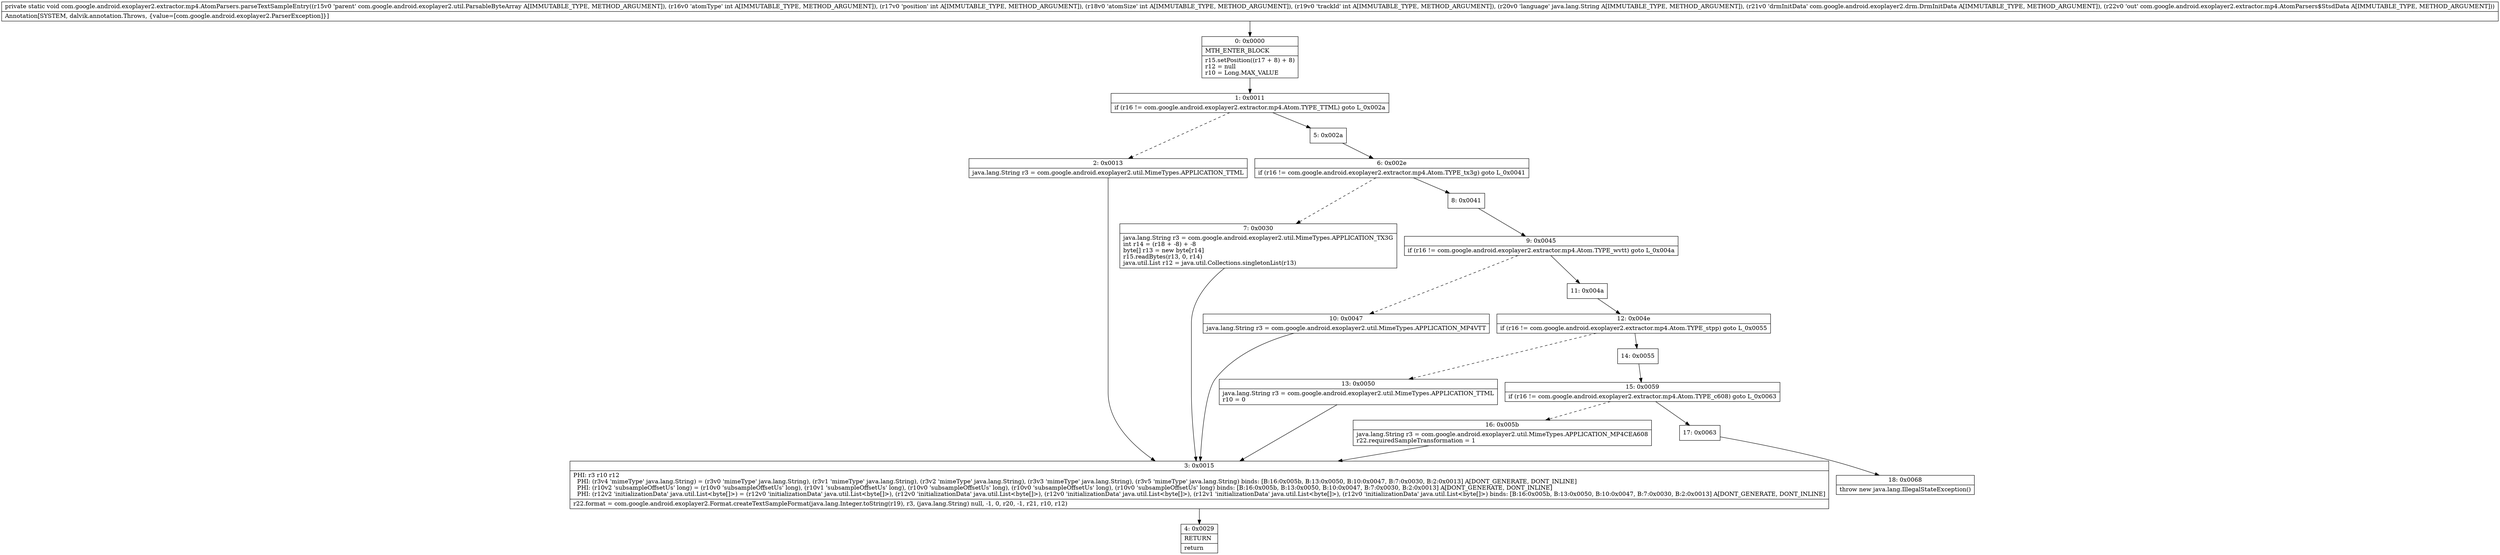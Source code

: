 digraph "CFG forcom.google.android.exoplayer2.extractor.mp4.AtomParsers.parseTextSampleEntry(Lcom\/google\/android\/exoplayer2\/util\/ParsableByteArray;IIIILjava\/lang\/String;Lcom\/google\/android\/exoplayer2\/drm\/DrmInitData;Lcom\/google\/android\/exoplayer2\/extractor\/mp4\/AtomParsers$StsdData;)V" {
Node_0 [shape=record,label="{0\:\ 0x0000|MTH_ENTER_BLOCK\l|r15.setPosition((r17 + 8) + 8)\lr12 = null\lr10 = Long.MAX_VALUE\l}"];
Node_1 [shape=record,label="{1\:\ 0x0011|if (r16 != com.google.android.exoplayer2.extractor.mp4.Atom.TYPE_TTML) goto L_0x002a\l}"];
Node_2 [shape=record,label="{2\:\ 0x0013|java.lang.String r3 = com.google.android.exoplayer2.util.MimeTypes.APPLICATION_TTML\l}"];
Node_3 [shape=record,label="{3\:\ 0x0015|PHI: r3 r10 r12 \l  PHI: (r3v4 'mimeType' java.lang.String) = (r3v0 'mimeType' java.lang.String), (r3v1 'mimeType' java.lang.String), (r3v2 'mimeType' java.lang.String), (r3v3 'mimeType' java.lang.String), (r3v5 'mimeType' java.lang.String) binds: [B:16:0x005b, B:13:0x0050, B:10:0x0047, B:7:0x0030, B:2:0x0013] A[DONT_GENERATE, DONT_INLINE]\l  PHI: (r10v2 'subsampleOffsetUs' long) = (r10v0 'subsampleOffsetUs' long), (r10v1 'subsampleOffsetUs' long), (r10v0 'subsampleOffsetUs' long), (r10v0 'subsampleOffsetUs' long), (r10v0 'subsampleOffsetUs' long) binds: [B:16:0x005b, B:13:0x0050, B:10:0x0047, B:7:0x0030, B:2:0x0013] A[DONT_GENERATE, DONT_INLINE]\l  PHI: (r12v2 'initializationData' java.util.List\<byte[]\>) = (r12v0 'initializationData' java.util.List\<byte[]\>), (r12v0 'initializationData' java.util.List\<byte[]\>), (r12v0 'initializationData' java.util.List\<byte[]\>), (r12v1 'initializationData' java.util.List\<byte[]\>), (r12v0 'initializationData' java.util.List\<byte[]\>) binds: [B:16:0x005b, B:13:0x0050, B:10:0x0047, B:7:0x0030, B:2:0x0013] A[DONT_GENERATE, DONT_INLINE]\l|r22.format = com.google.android.exoplayer2.Format.createTextSampleFormat(java.lang.Integer.toString(r19), r3, (java.lang.String) null, \-1, 0, r20, \-1, r21, r10, r12)\l}"];
Node_4 [shape=record,label="{4\:\ 0x0029|RETURN\l|return\l}"];
Node_5 [shape=record,label="{5\:\ 0x002a}"];
Node_6 [shape=record,label="{6\:\ 0x002e|if (r16 != com.google.android.exoplayer2.extractor.mp4.Atom.TYPE_tx3g) goto L_0x0041\l}"];
Node_7 [shape=record,label="{7\:\ 0x0030|java.lang.String r3 = com.google.android.exoplayer2.util.MimeTypes.APPLICATION_TX3G\lint r14 = (r18 + \-8) + \-8\lbyte[] r13 = new byte[r14]\lr15.readBytes(r13, 0, r14)\ljava.util.List r12 = java.util.Collections.singletonList(r13)\l}"];
Node_8 [shape=record,label="{8\:\ 0x0041}"];
Node_9 [shape=record,label="{9\:\ 0x0045|if (r16 != com.google.android.exoplayer2.extractor.mp4.Atom.TYPE_wvtt) goto L_0x004a\l}"];
Node_10 [shape=record,label="{10\:\ 0x0047|java.lang.String r3 = com.google.android.exoplayer2.util.MimeTypes.APPLICATION_MP4VTT\l}"];
Node_11 [shape=record,label="{11\:\ 0x004a}"];
Node_12 [shape=record,label="{12\:\ 0x004e|if (r16 != com.google.android.exoplayer2.extractor.mp4.Atom.TYPE_stpp) goto L_0x0055\l}"];
Node_13 [shape=record,label="{13\:\ 0x0050|java.lang.String r3 = com.google.android.exoplayer2.util.MimeTypes.APPLICATION_TTML\lr10 = 0\l}"];
Node_14 [shape=record,label="{14\:\ 0x0055}"];
Node_15 [shape=record,label="{15\:\ 0x0059|if (r16 != com.google.android.exoplayer2.extractor.mp4.Atom.TYPE_c608) goto L_0x0063\l}"];
Node_16 [shape=record,label="{16\:\ 0x005b|java.lang.String r3 = com.google.android.exoplayer2.util.MimeTypes.APPLICATION_MP4CEA608\lr22.requiredSampleTransformation = 1\l}"];
Node_17 [shape=record,label="{17\:\ 0x0063}"];
Node_18 [shape=record,label="{18\:\ 0x0068|throw new java.lang.IllegalStateException()\l}"];
MethodNode[shape=record,label="{private static void com.google.android.exoplayer2.extractor.mp4.AtomParsers.parseTextSampleEntry((r15v0 'parent' com.google.android.exoplayer2.util.ParsableByteArray A[IMMUTABLE_TYPE, METHOD_ARGUMENT]), (r16v0 'atomType' int A[IMMUTABLE_TYPE, METHOD_ARGUMENT]), (r17v0 'position' int A[IMMUTABLE_TYPE, METHOD_ARGUMENT]), (r18v0 'atomSize' int A[IMMUTABLE_TYPE, METHOD_ARGUMENT]), (r19v0 'trackId' int A[IMMUTABLE_TYPE, METHOD_ARGUMENT]), (r20v0 'language' java.lang.String A[IMMUTABLE_TYPE, METHOD_ARGUMENT]), (r21v0 'drmInitData' com.google.android.exoplayer2.drm.DrmInitData A[IMMUTABLE_TYPE, METHOD_ARGUMENT]), (r22v0 'out' com.google.android.exoplayer2.extractor.mp4.AtomParsers$StsdData A[IMMUTABLE_TYPE, METHOD_ARGUMENT]))  | Annotation[SYSTEM, dalvik.annotation.Throws, \{value=[com.google.android.exoplayer2.ParserException]\}]\l}"];
MethodNode -> Node_0;
Node_0 -> Node_1;
Node_1 -> Node_2[style=dashed];
Node_1 -> Node_5;
Node_2 -> Node_3;
Node_3 -> Node_4;
Node_5 -> Node_6;
Node_6 -> Node_7[style=dashed];
Node_6 -> Node_8;
Node_7 -> Node_3;
Node_8 -> Node_9;
Node_9 -> Node_10[style=dashed];
Node_9 -> Node_11;
Node_10 -> Node_3;
Node_11 -> Node_12;
Node_12 -> Node_13[style=dashed];
Node_12 -> Node_14;
Node_13 -> Node_3;
Node_14 -> Node_15;
Node_15 -> Node_16[style=dashed];
Node_15 -> Node_17;
Node_16 -> Node_3;
Node_17 -> Node_18;
}

